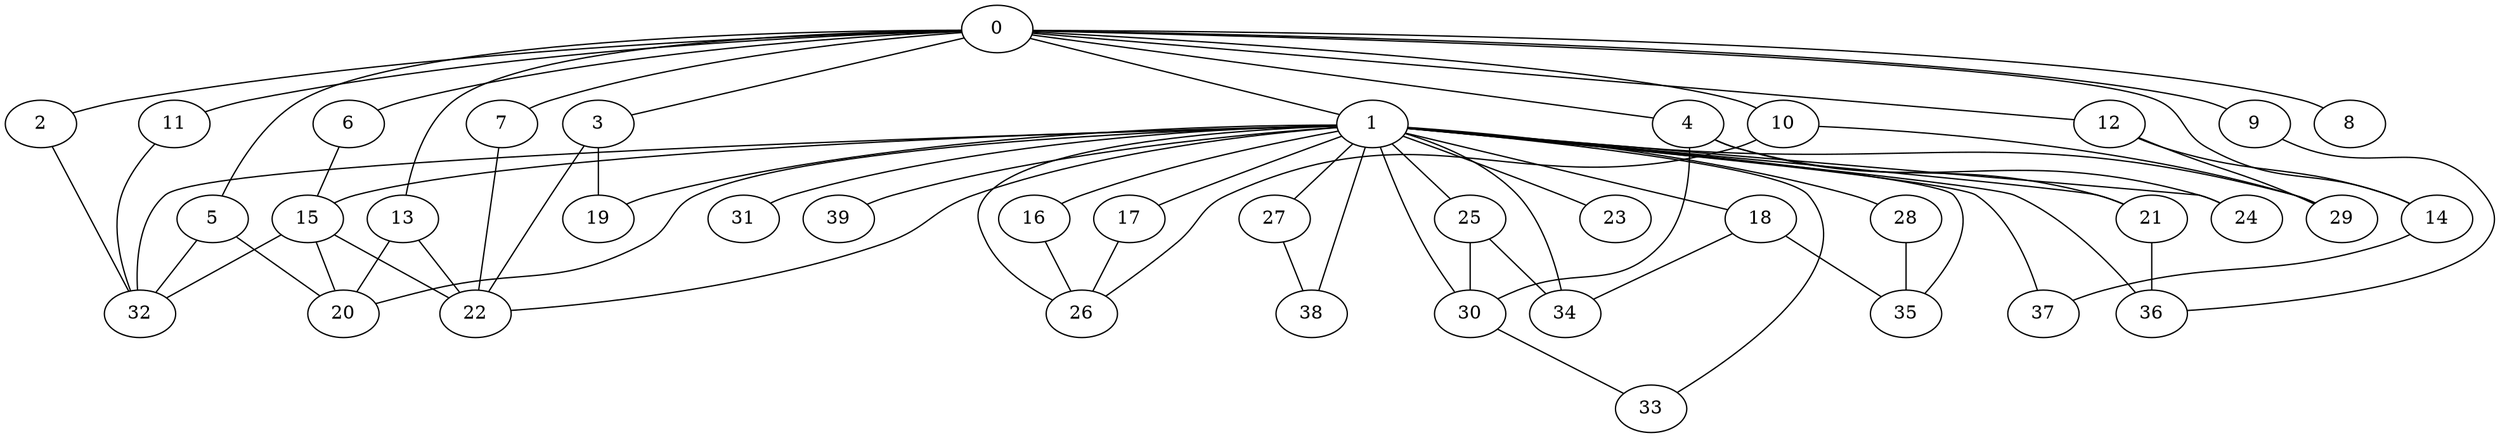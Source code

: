 
graph graphname {
    0 -- 1
0 -- 2
0 -- 3
0 -- 4
0 -- 5
0 -- 6
0 -- 7
0 -- 8
0 -- 9
0 -- 10
0 -- 11
0 -- 12
0 -- 13
0 -- 14
1 -- 15
1 -- 16
1 -- 17
1 -- 18
1 -- 19
1 -- 20
1 -- 21
1 -- 22
1 -- 23
1 -- 24
1 -- 25
1 -- 26
1 -- 27
1 -- 28
1 -- 29
1 -- 30
1 -- 31
1 -- 32
1 -- 33
1 -- 34
1 -- 35
1 -- 36
1 -- 37
1 -- 38
1 -- 39
2 -- 32
3 -- 22
3 -- 19
4 -- 24
4 -- 21
4 -- 30
5 -- 32
5 -- 20
6 -- 15
7 -- 22
9 -- 36
10 -- 26
10 -- 29
11 -- 32
12 -- 29
12 -- 14
13 -- 22
13 -- 20
14 -- 37
15 -- 20
15 -- 32
15 -- 22
16 -- 26
17 -- 26
18 -- 34
18 -- 35
21 -- 36
25 -- 30
25 -- 34
27 -- 38
28 -- 35
30 -- 33

}
